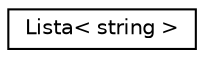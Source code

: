 digraph "Graphical Class Hierarchy"
{
  edge [fontname="Helvetica",fontsize="10",labelfontname="Helvetica",labelfontsize="10"];
  node [fontname="Helvetica",fontsize="10",shape=record];
  rankdir="LR";
  Node0 [label="Lista\< string \>",height=0.2,width=0.4,color="black", fillcolor="white", style="filled",URL="$classLista.html"];
}

